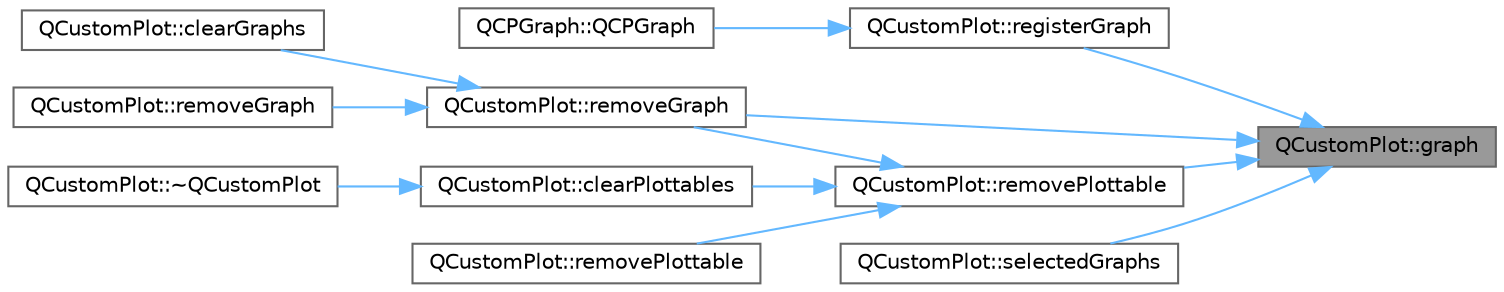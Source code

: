 digraph "QCustomPlot::graph"
{
 // LATEX_PDF_SIZE
  bgcolor="transparent";
  edge [fontname=Helvetica,fontsize=10,labelfontname=Helvetica,labelfontsize=10];
  node [fontname=Helvetica,fontsize=10,shape=box,height=0.2,width=0.4];
  rankdir="RL";
  Node1 [label="QCustomPlot::graph",height=0.2,width=0.4,color="gray40", fillcolor="grey60", style="filled", fontcolor="black",tooltip=" "];
  Node1 -> Node2 [dir="back",color="steelblue1",style="solid"];
  Node2 [label="QCustomPlot::registerGraph",height=0.2,width=0.4,color="grey40", fillcolor="white", style="filled",URL="$class_q_custom_plot.html#acfc01230bddaea4f1782e4aa7d130af6",tooltip=" "];
  Node2 -> Node3 [dir="back",color="steelblue1",style="solid"];
  Node3 [label="QCPGraph::QCPGraph",height=0.2,width=0.4,color="grey40", fillcolor="white", style="filled",URL="$class_q_c_p_graph.html#a0393a38cf7183cbf46348eb6cf9a5a6c",tooltip=" "];
  Node1 -> Node4 [dir="back",color="steelblue1",style="solid"];
  Node4 [label="QCustomPlot::removeGraph",height=0.2,width=0.4,color="grey40", fillcolor="white", style="filled",URL="$class_q_custom_plot.html#a903561be895fb6528a770d66ac5e6713",tooltip=" "];
  Node4 -> Node5 [dir="back",color="steelblue1",style="solid"];
  Node5 [label="QCustomPlot::clearGraphs",height=0.2,width=0.4,color="grey40", fillcolor="white", style="filled",URL="$class_q_custom_plot.html#ab0f3abff2d2f7df3668b5836f39207fa",tooltip=" "];
  Node4 -> Node6 [dir="back",color="steelblue1",style="solid"];
  Node6 [label="QCustomPlot::removeGraph",height=0.2,width=0.4,color="grey40", fillcolor="white", style="filled",URL="$class_q_custom_plot.html#a9554b3d2d5b10c0f884bd4010b6c192c",tooltip=" "];
  Node1 -> Node7 [dir="back",color="steelblue1",style="solid"];
  Node7 [label="QCustomPlot::removePlottable",height=0.2,width=0.4,color="grey40", fillcolor="white", style="filled",URL="$class_q_custom_plot.html#af3dafd56884208474f311d6226513ab2",tooltip=" "];
  Node7 -> Node8 [dir="back",color="steelblue1",style="solid"];
  Node8 [label="QCustomPlot::clearPlottables",height=0.2,width=0.4,color="grey40", fillcolor="white", style="filled",URL="$class_q_custom_plot.html#a9a409bb3201878adb7ffba1c89c4e004",tooltip=" "];
  Node8 -> Node9 [dir="back",color="steelblue1",style="solid"];
  Node9 [label="QCustomPlot::~QCustomPlot",height=0.2,width=0.4,color="grey40", fillcolor="white", style="filled",URL="$class_q_custom_plot.html#a75d9b6f599dcae706e45efd425c5499e",tooltip=" "];
  Node7 -> Node4 [dir="back",color="steelblue1",style="solid"];
  Node7 -> Node10 [dir="back",color="steelblue1",style="solid"];
  Node10 [label="QCustomPlot::removePlottable",height=0.2,width=0.4,color="grey40", fillcolor="white", style="filled",URL="$class_q_custom_plot.html#afc210e0021480f8119bccf37839dbcc8",tooltip=" "];
  Node1 -> Node11 [dir="back",color="steelblue1",style="solid"];
  Node11 [label="QCustomPlot::selectedGraphs",height=0.2,width=0.4,color="grey40", fillcolor="white", style="filled",URL="$class_q_custom_plot.html#ad3547aded026d8a9ae6ef13a69080d06",tooltip=" "];
}
